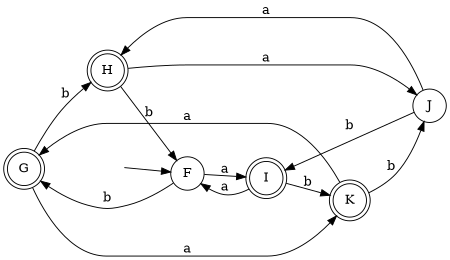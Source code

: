 digraph {
	rankdir=LR;
	margin=0;
	size=3;
	node[shape=circle margin=0]
	G,H,I,K[shape=doublecircle];
	" "[color=white];

	" " -> F;
	F -> G[label=b];
	F -> I[label=a];
	G -> H[label=b];
	G -> K[label=a];
	H -> F[label=b];
	H -> J[label=a];
	I -> F[label=a];
	I -> K[label=b];
	K -> G[label=a];
	K -> J[label=b];
	J -> I[label=b];
	J -> H[label=a];
	
}
